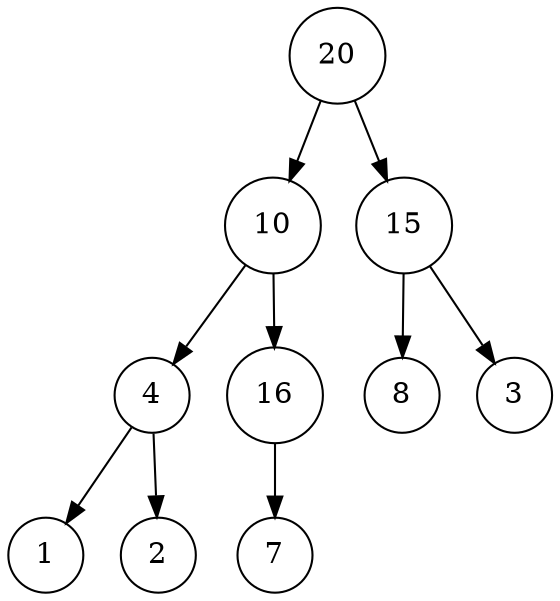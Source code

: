 digraph arvore {
    node [shape=circle]
    20 -> {10,15} 
    10 -> {4,16}
    15 -> {8,3}
    4 -> {1,2}
    16 -> 7
}